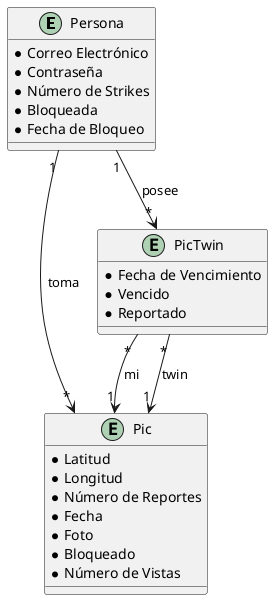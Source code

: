 @startuml domain

entity Persona{
    * Correo Electrónico
    * Contraseña
    * Número de Strikes
    * Bloqueada
    * Fecha de Bloqueo
}

entity Pic{
    * Latitud
    * Longitud
    * Número de Reportes
    * Fecha
    * Foto
    * Bloqueado
    * Número de Vistas
}

entity PicTwin{
    * Fecha de Vencimiento
    * Vencido
    * Reportado
}

Persona "1" --> "*" Pic : toma
Persona "1" --> "*" PicTwin : posee
PicTwin "*" --> "1" Pic : mi
PicTwin "*" --> "1" Pic : twin
@enduml